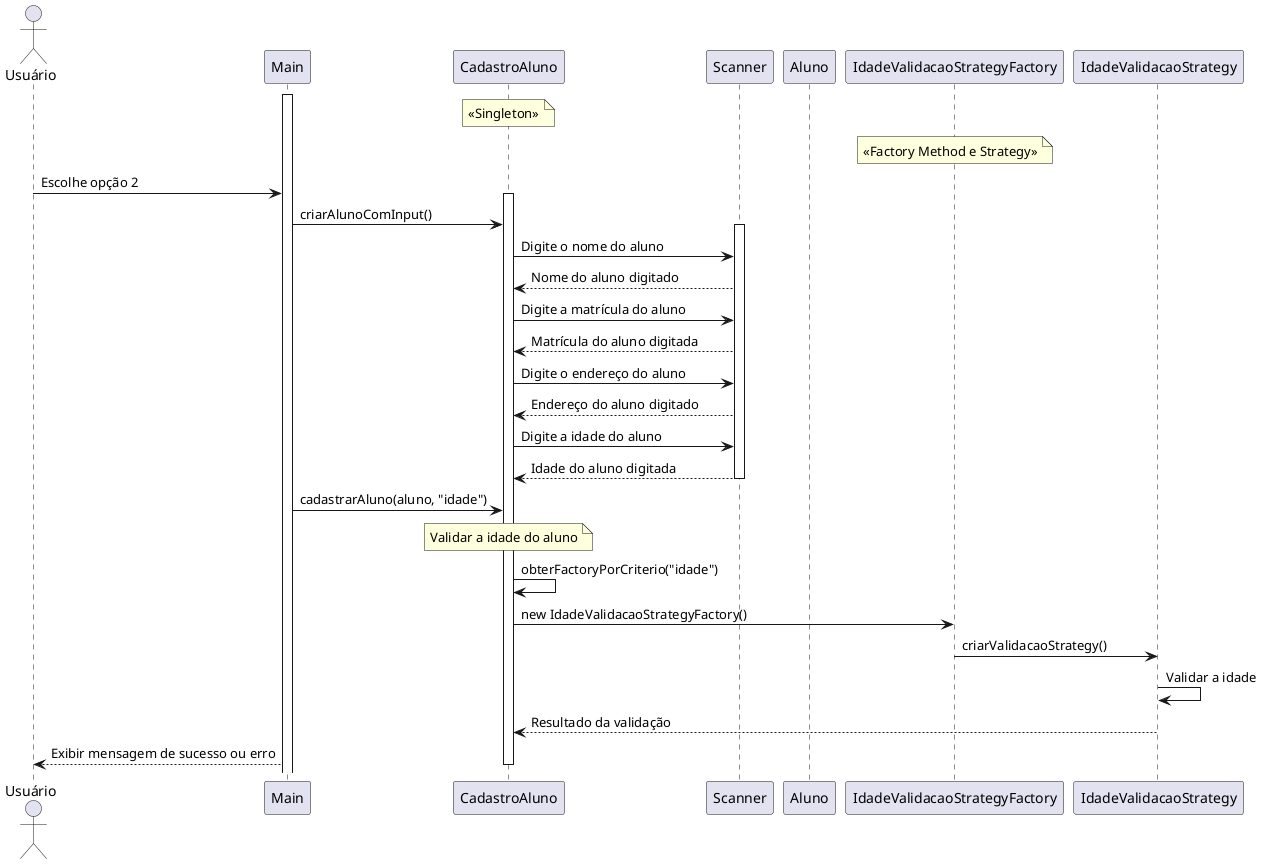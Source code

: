 @startuml diagrama de criar com input e strategy
actor Usuário
participant Main
participant CadastroAluno
participant Scanner
participant Aluno
note over CadastroAluno: <<Singleton>>
note over IdadeValidacaoStrategyFactory: <<Factory Method e Strategy>>

activate Main

Usuário -> Main: Escolhe opção 2
activate CadastroAluno
Main -> CadastroAluno: criarAlunoComInput()

activate Scanner
CadastroAluno -> Scanner: Digite o nome do aluno
Scanner --> CadastroAluno: Nome do aluno digitado

CadastroAluno -> Scanner: Digite a matrícula do aluno
Scanner --> CadastroAluno: Matrícula do aluno digitada

CadastroAluno -> Scanner: Digite o endereço do aluno
Scanner --> CadastroAluno: Endereço do aluno digitado

CadastroAluno -> Scanner: Digite a idade do aluno
Scanner --> CadastroAluno: Idade do aluno digitada
deactivate Scanner

Main -> CadastroAluno: cadastrarAluno(aluno, "idade")

note over CadastroAluno: Validar a idade do aluno

CadastroAluno -> CadastroAluno: obterFactoryPorCriterio("idade")
CadastroAluno -> IdadeValidacaoStrategyFactory: new IdadeValidacaoStrategyFactory()
IdadeValidacaoStrategyFactory -> IdadeValidacaoStrategy: criarValidacaoStrategy()
IdadeValidacaoStrategy -> IdadeValidacaoStrategy: Validar a idade
IdadeValidacaoStrategy --> CadastroAluno: Resultado da validação

Main --> Usuário: Exibir mensagem de sucesso ou erro

deactivate CadastroAluno
@enduml
